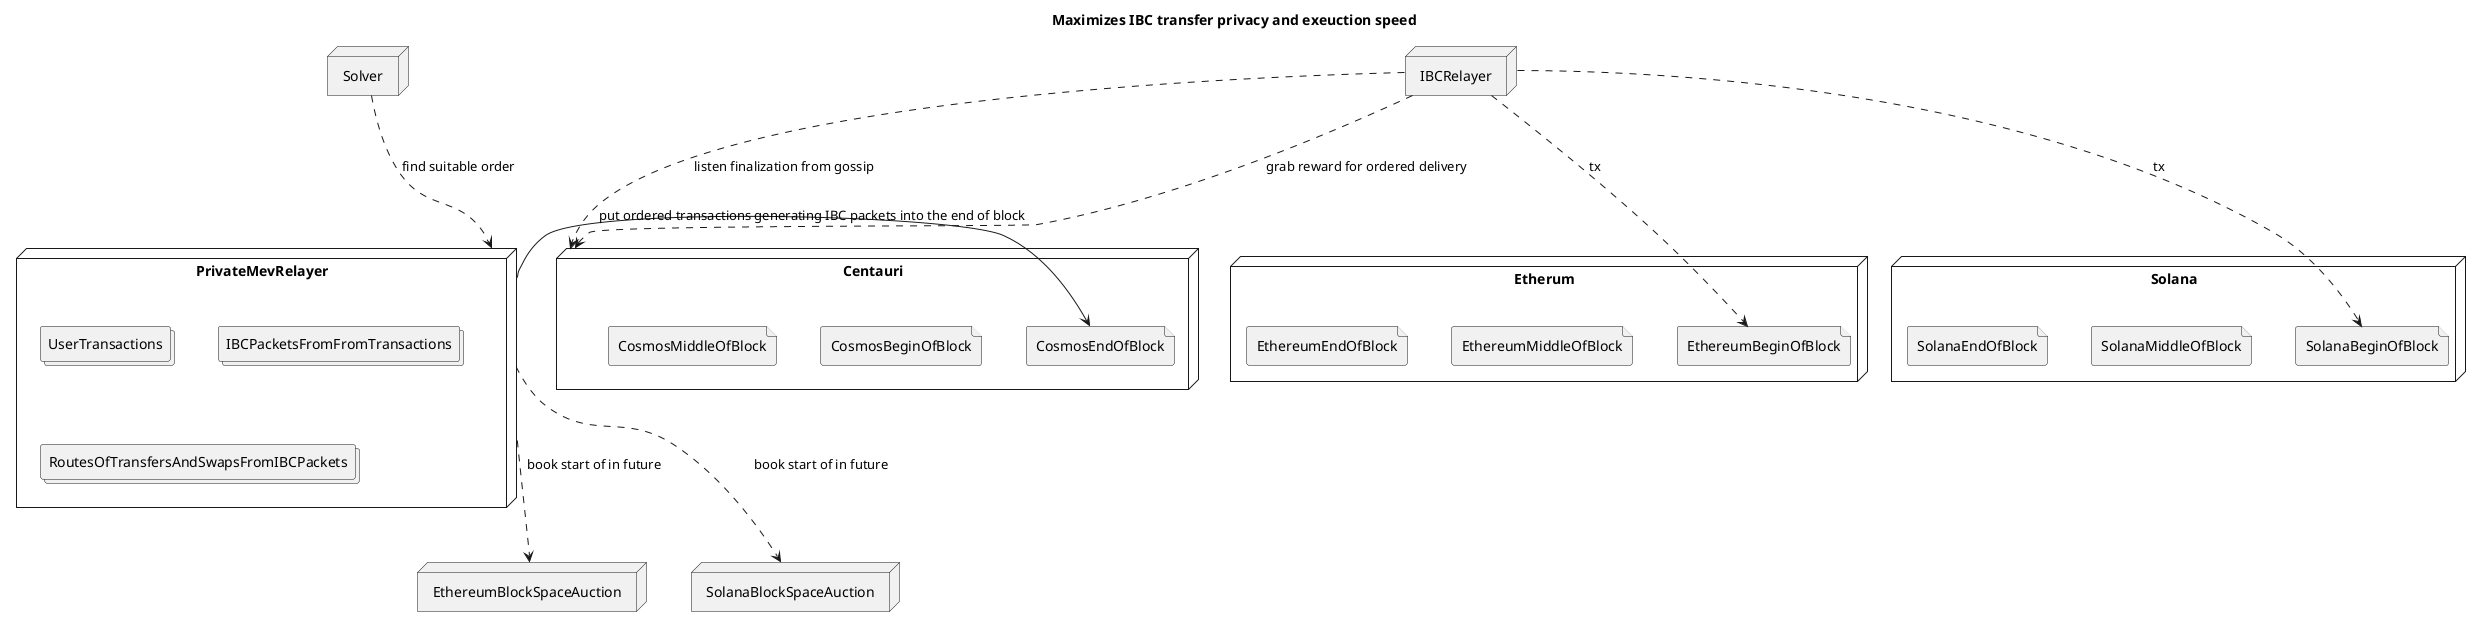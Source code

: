 @startuml

title Maximizes IBC transfer privacy and exeuction speed

node Solver {

}

node PrivateMevRelayer {
    collections UserTransactions
    collections IBCPacketsFromFromTransactions
    collections RoutesOfTransfersAndSwapsFromIBCPackets
}

node Centauri {
    file CosmosBeginOfBlock
    file CosmosMiddleOfBlock
    file CosmosEndOfBlock
}

node IBCRelayer {

}

node EthereumBlockSpaceAuction {

}

node IBCRelayer {

}

node Etherum {
    file EthereumBeginOfBlock
    file EthereumMiddleOfBlock
    file EthereumEndOfBlock
}

node SolanaBlockSpaceAuction {

}

node Solana {
    file SolanaBeginOfBlock
    file SolanaMiddleOfBlock
    file SolanaEndOfBlock
}

Solver -.-> PrivateMevRelayer : find suitable order

PrivateMevRelayer -> CosmosEndOfBlock : put ordered transactions generating IBC packets into the end of block

PrivateMevRelayer -.->  EthereumBlockSpaceAuction : book start of in future 

PrivateMevRelayer -.->  SolanaBlockSpaceAuction : book start of in future

IBCRelayer -.-> EthereumBeginOfBlock : tx

IBCRelayer -.-> SolanaBeginOfBlock : tx

IBCRelayer -.-> Centauri : listen finalization from gossip

IBCRelayer -.-> Centauri : grab reward for ordered delivery

@enduml